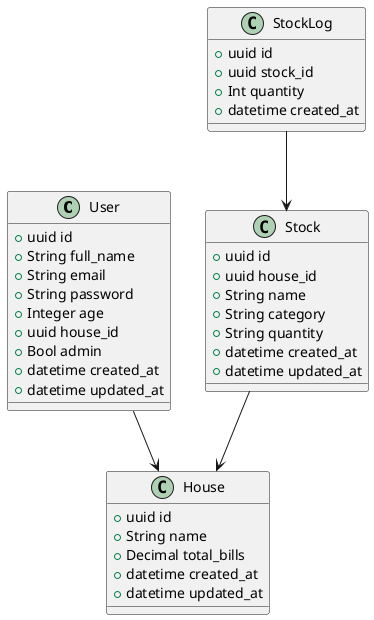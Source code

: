 @startuml
    class User {
        +uuid id
        +String full_name
        +String email
        +String password
        +Integer age
        +uuid house_id
        +Bool admin
        +datetime created_at
        +datetime updated_at
    }

    class House {
        +uuid id
        +String name
        +Decimal total_bills
        +datetime created_at
        +datetime updated_at
    }

    class Stock {
        +uuid id
        +uuid house_id 
        +String name
        +String category
        +String quantity
        +datetime created_at
        +datetime updated_at
    }

    class StockLog {
        +uuid id
        +uuid stock_id
        +Int quantity
        +datetime created_at 
    }

    User --> House
    Stock --> House
    StockLog --> Stock
@enduml
